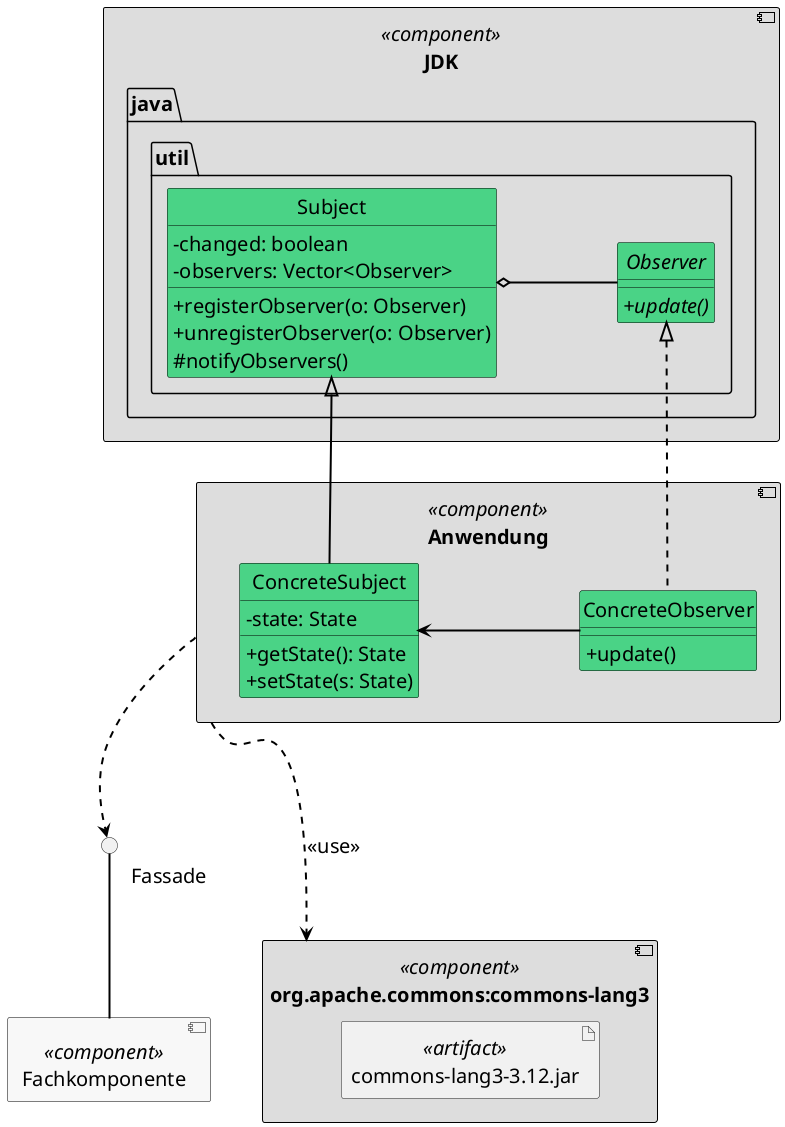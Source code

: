 @startuml

skinparam component {
  BackgroundColor #f8f8f8
  BorderColor #a0a0a0
  BackgroundColor<<Main>> #FFFF00
  BorderColor black
  FontName  Arial Unicode MS
  FontSize 20
  ArrowFontName  Arial Unicode MS
  ArrowFontSize 18
}

skinparam package {
  BackgroundColor #dddddd
  BorderColor #a0a0a0
  BackgroundColor<<Main>> gold
  BorderColor black
  ArrowColor black
  FontName  Arial Unicode MS
  FontSize 20
}

skinparam class {
  BackgroundColor #4AD386
  BorderColor #a0a0a0
  BackgroundColor<<Main>> gold
  BorderColor black
  ArrowColor black
  FontName  Arial Unicode MS
  FontSize 20
}
skinparam classFontSize 24
skinparam classAttributeIconSize 0
skinparam defaultFontSize 20

skinparam ArrowColor black
skinparam ArrowThickness 2

hide circle

skinparam componentStyle uml2

component "Anwendung" <<component>> as anwendung {
    class ConcreteSubject {
        -state: State
        +getState(): State
        +setState(s: State)
    }

    class ConcreteObserver {
        +update()
    }

}

component "Fachkomponente" <<component>> as fachkomponente {
}

component "org.apache.commons:commons-lang3" <<component>> as library {
    artifact commons-lang3-3.12.jar <<artifact>> as lang {
    }
}

component "JDK" <<component>> as Bibliothek {

    package java.util {

        class Subject {
            - changed: boolean
            - observers: Vector<Observer>
            +registerObserver(o: Observer)
            +unregisterObserver(o: Observer)
            #notifyObservers()
        }


        interface Observer {
            +update() {abstract}
        }

    }
}

anwendung ...> library : <<use>>
Subject <|-- ConcreteSubject
Subject o- Observer : \t\t

Observer <|.. ConcreteObserver
ConcreteSubject <- ConcreteObserver : \t\t\t

circle "   \t\t\tFassade "

anwendung ..> "   \t\t\tFassade " : "\t\t\t\t"
"   \t\t\tFassade " -- fachkomponente





@enduml
